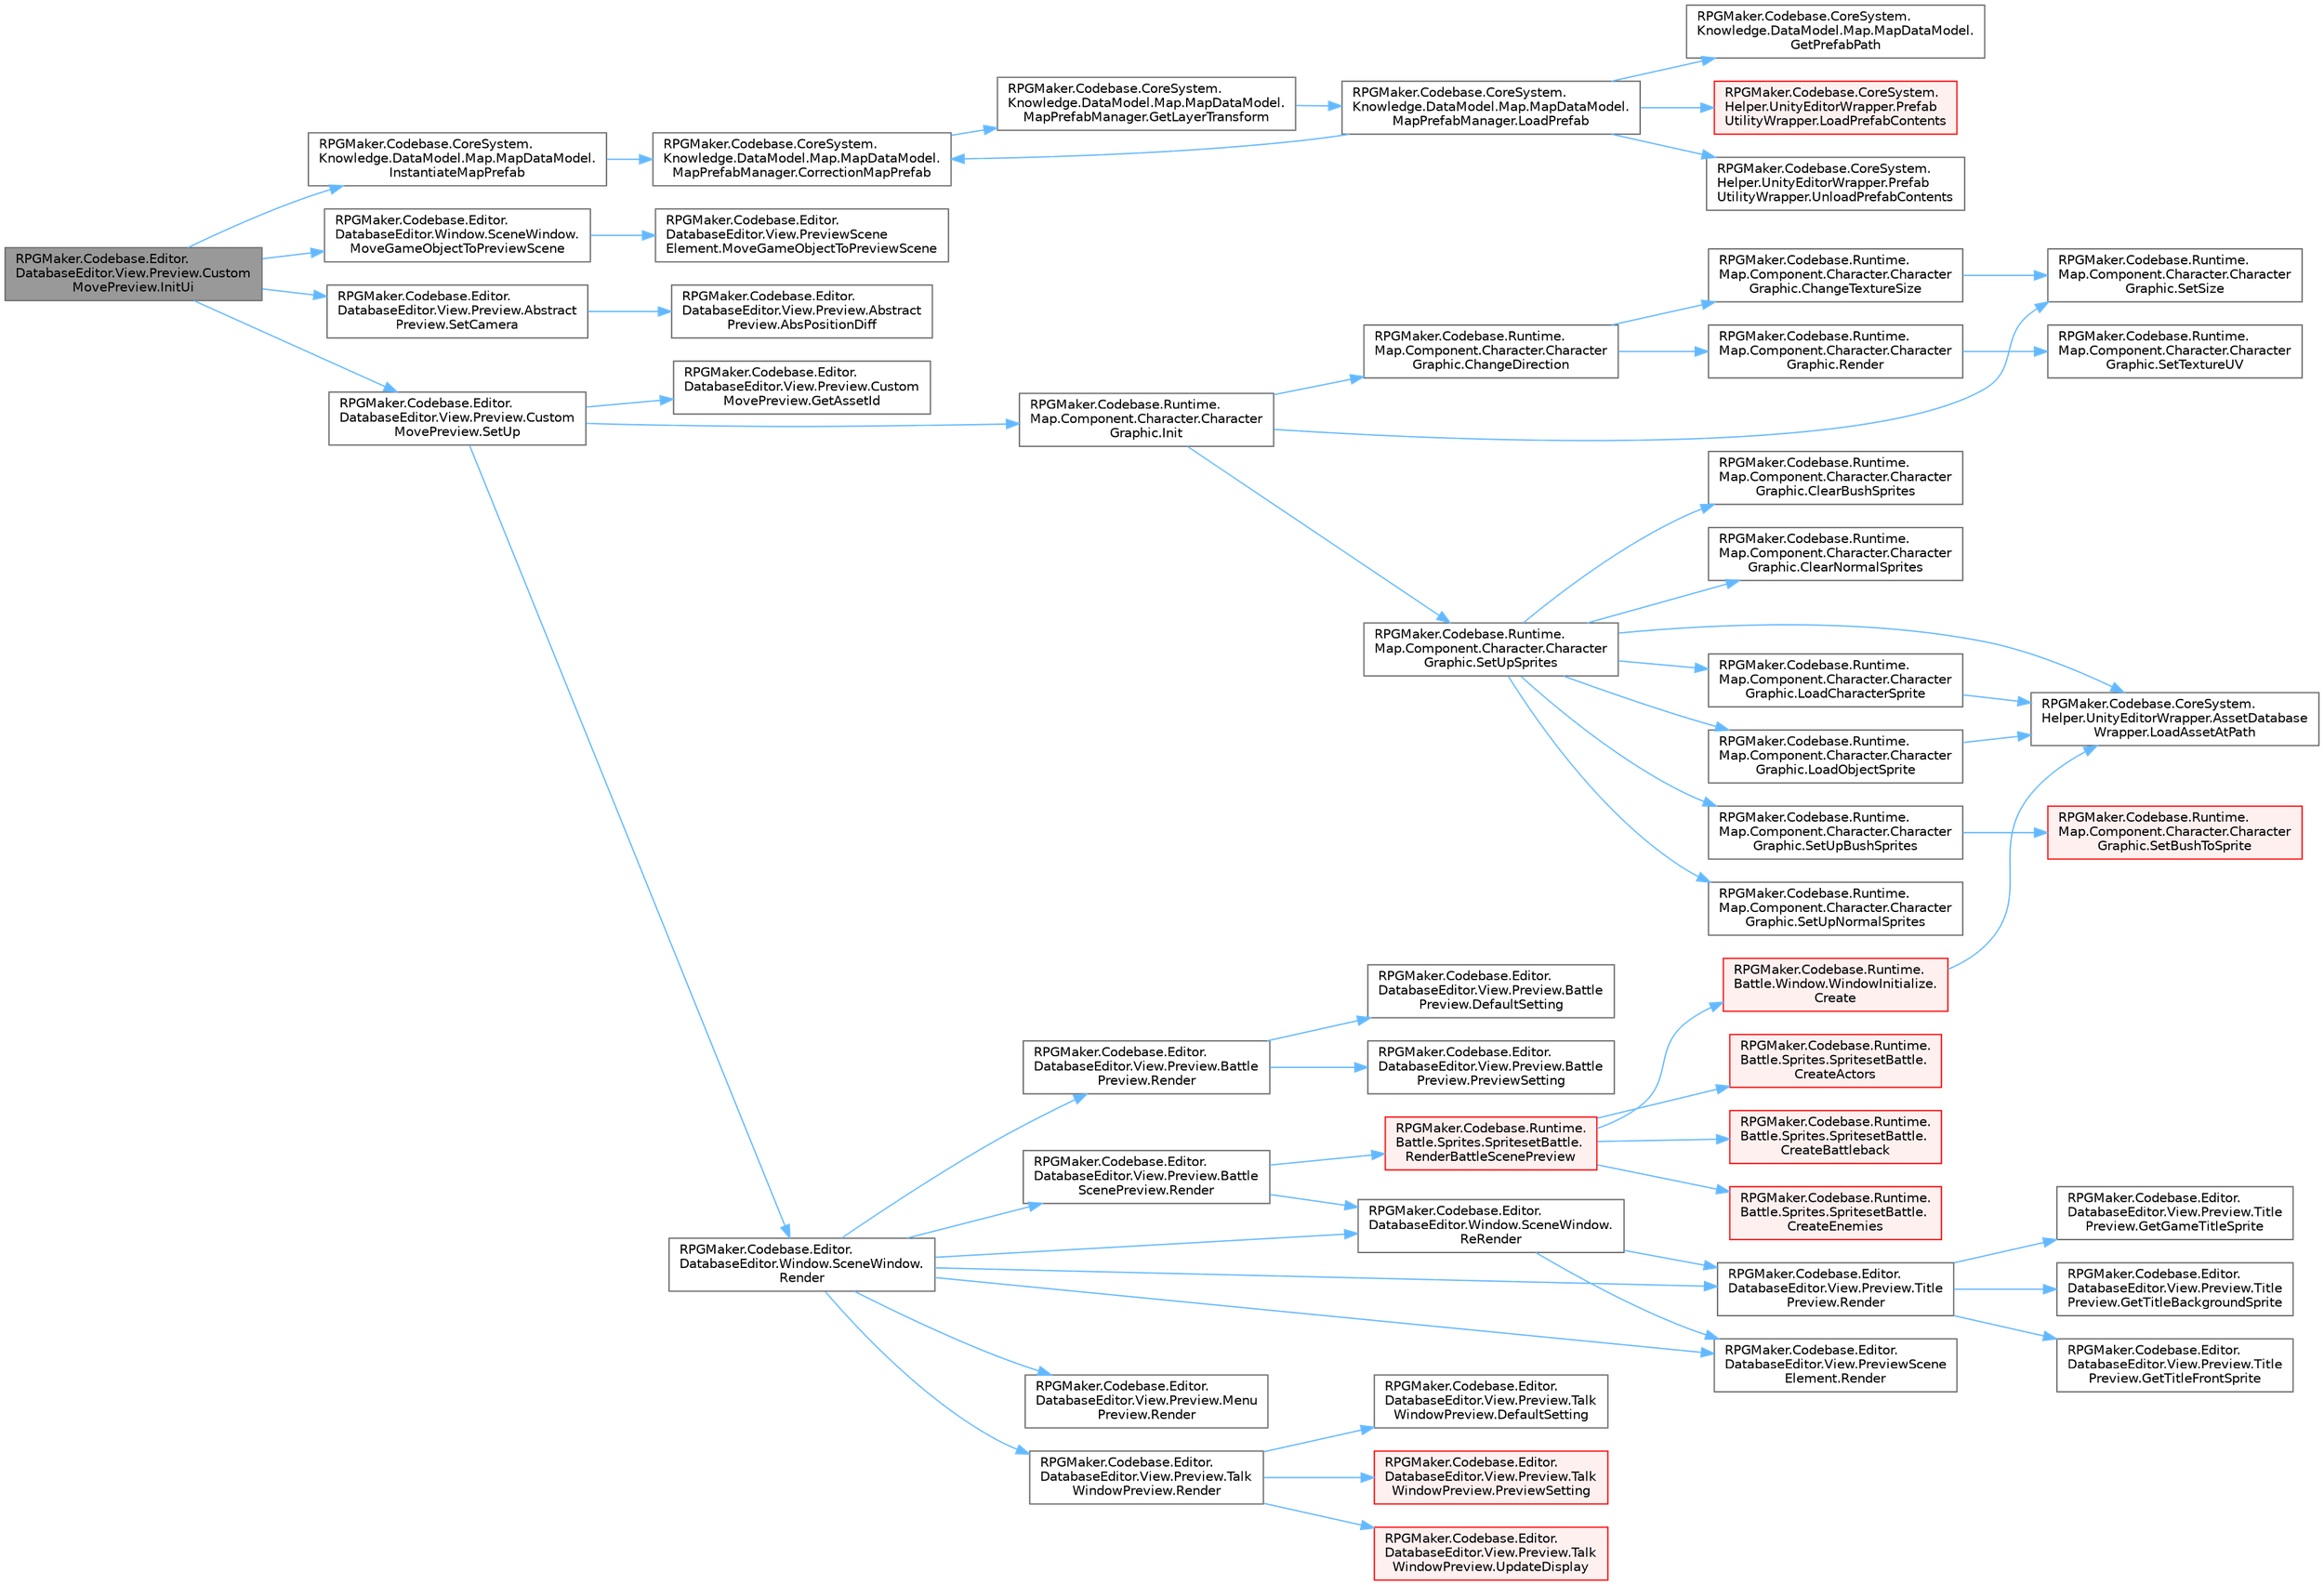 digraph "RPGMaker.Codebase.Editor.DatabaseEditor.View.Preview.CustomMovePreview.InitUi"
{
 // LATEX_PDF_SIZE
  bgcolor="transparent";
  edge [fontname=Helvetica,fontsize=10,labelfontname=Helvetica,labelfontsize=10];
  node [fontname=Helvetica,fontsize=10,shape=box,height=0.2,width=0.4];
  rankdir="LR";
  Node1 [id="Node000001",label="RPGMaker.Codebase.Editor.\lDatabaseEditor.View.Preview.Custom\lMovePreview.InitUi",height=0.2,width=0.4,color="gray40", fillcolor="grey60", style="filled", fontcolor="black",tooltip="初期状態のUI設定"];
  Node1 -> Node2 [id="edge1_Node000001_Node000002",color="steelblue1",style="solid",tooltip=" "];
  Node2 [id="Node000002",label="RPGMaker.Codebase.CoreSystem.\lKnowledge.DataModel.Map.MapDataModel.\lInstantiateMapPrefab",height=0.2,width=0.4,color="grey40", fillcolor="white", style="filled",URL="$d8/d51/class_r_p_g_maker_1_1_codebase_1_1_core_system_1_1_knowledge_1_1_data_model_1_1_map_1_1_map_data_model.html#a1779428505449acbe542943c6e20ea7b",tooltip="😁 JumpPreviewクラス、RoutePreviewクラス用のマッププレハブのインスタンス化。 これらのクラスは、MapDataModel内のマッププレハブを使用していないので、 MapDataM..."];
  Node2 -> Node3 [id="edge2_Node000002_Node000003",color="steelblue1",style="solid",tooltip=" "];
  Node3 [id="Node000003",label="RPGMaker.Codebase.CoreSystem.\lKnowledge.DataModel.Map.MapDataModel.\lMapPrefabManager.CorrectionMapPrefab",height=0.2,width=0.4,color="grey40", fillcolor="white", style="filled",URL="$dd/db9/class_r_p_g_maker_1_1_codebase_1_1_core_system_1_1_knowledge_1_1_data_model_1_1_map_1_1_map_data_model_1_1_map_prefab_manager.html#affd4bfb9bfd560f9c7d84fc6d740123b",tooltip="😁 新規作成またはロードしたマッププレハブの内容を、使用できる状態に補正する。"];
  Node3 -> Node4 [id="edge3_Node000003_Node000004",color="steelblue1",style="solid",tooltip=" "];
  Node4 [id="Node000004",label="RPGMaker.Codebase.CoreSystem.\lKnowledge.DataModel.Map.MapDataModel.\lMapPrefabManager.GetLayerTransform",height=0.2,width=0.4,color="grey40", fillcolor="white", style="filled",URL="$dd/db9/class_r_p_g_maker_1_1_codebase_1_1_core_system_1_1_knowledge_1_1_data_model_1_1_map_1_1_map_data_model_1_1_map_prefab_manager.html#aa7e10682bd9659bbf64ee1829a5e1f76",tooltip="😁 レイヤー変身取得"];
  Node4 -> Node5 [id="edge4_Node000004_Node000005",color="steelblue1",style="solid",tooltip=" "];
  Node5 [id="Node000005",label="RPGMaker.Codebase.CoreSystem.\lKnowledge.DataModel.Map.MapDataModel.\lMapPrefabManager.LoadPrefab",height=0.2,width=0.4,color="grey40", fillcolor="white", style="filled",URL="$dd/db9/class_r_p_g_maker_1_1_codebase_1_1_core_system_1_1_knowledge_1_1_data_model_1_1_map_1_1_map_data_model_1_1_map_prefab_manager.html#a242e52d6c89e04659a56c186666f512d",tooltip="😁 重いファイルは必要な時にLoadするための処理"];
  Node5 -> Node3 [id="edge5_Node000005_Node000003",color="steelblue1",style="solid",tooltip=" "];
  Node5 -> Node6 [id="edge6_Node000005_Node000006",color="steelblue1",style="solid",tooltip=" "];
  Node6 [id="Node000006",label="RPGMaker.Codebase.CoreSystem.\lKnowledge.DataModel.Map.MapDataModel.\lGetPrefabPath",height=0.2,width=0.4,color="grey40", fillcolor="white", style="filled",URL="$d8/d51/class_r_p_g_maker_1_1_codebase_1_1_core_system_1_1_knowledge_1_1_data_model_1_1_map_1_1_map_data_model.html#a849e43da36a49c1809353e19050800f2",tooltip="😁 プレファブ・パス取得"];
  Node5 -> Node7 [id="edge7_Node000005_Node000007",color="steelblue1",style="solid",tooltip=" "];
  Node7 [id="Node000007",label="RPGMaker.Codebase.CoreSystem.\lHelper.UnityEditorWrapper.Prefab\lUtilityWrapper.LoadPrefabContents",height=0.2,width=0.4,color="red", fillcolor="#FFF0F0", style="filled",URL="$dd/d78/class_r_p_g_maker_1_1_codebase_1_1_core_system_1_1_helper_1_1_unity_editor_wrapper_1_1_prefab_utility_wrapper.html#a0e5484709cd9d49495f730fdd7cc3e84",tooltip="😁 プレファブ内容読込"];
  Node5 -> Node9 [id="edge8_Node000005_Node000009",color="steelblue1",style="solid",tooltip=" "];
  Node9 [id="Node000009",label="RPGMaker.Codebase.CoreSystem.\lHelper.UnityEditorWrapper.Prefab\lUtilityWrapper.UnloadPrefabContents",height=0.2,width=0.4,color="grey40", fillcolor="white", style="filled",URL="$dd/d78/class_r_p_g_maker_1_1_codebase_1_1_core_system_1_1_helper_1_1_unity_editor_wrapper_1_1_prefab_utility_wrapper.html#a53bbabb88d5752c05d2c87b8c5228dec",tooltip="😁 プレファブ内容アンロード"];
  Node1 -> Node10 [id="edge9_Node000001_Node000010",color="steelblue1",style="solid",tooltip=" "];
  Node10 [id="Node000010",label="RPGMaker.Codebase.Editor.\lDatabaseEditor.Window.SceneWindow.\lMoveGameObjectToPreviewScene",height=0.2,width=0.4,color="grey40", fillcolor="white", style="filled",URL="$de/d38/class_r_p_g_maker_1_1_codebase_1_1_editor_1_1_database_editor_1_1_window_1_1_scene_window.html#a8a0832bfa012cec50a9d5ab099396557",tooltip="ゲームオブジェクトを現在属しているシーンからプレビューシーンに移動させる。"];
  Node10 -> Node11 [id="edge10_Node000010_Node000011",color="steelblue1",style="solid",tooltip=" "];
  Node11 [id="Node000011",label="RPGMaker.Codebase.Editor.\lDatabaseEditor.View.PreviewScene\lElement.MoveGameObjectToPreviewScene",height=0.2,width=0.4,color="grey40", fillcolor="white", style="filled",URL="$d1/d39/class_r_p_g_maker_1_1_codebase_1_1_editor_1_1_database_editor_1_1_view_1_1_preview_scene_element.html#a44f6de89204d0a4016588943fcba5cd3",tooltip="ゲームオブジェクトを現在属しているシーンからプレビューシーンに移動させる。"];
  Node1 -> Node12 [id="edge11_Node000001_Node000012",color="steelblue1",style="solid",tooltip=" "];
  Node12 [id="Node000012",label="RPGMaker.Codebase.Editor.\lDatabaseEditor.View.Preview.Abstract\lPreview.SetCamera",height=0.2,width=0.4,color="grey40", fillcolor="white", style="filled",URL="$d3/dfd/class_r_p_g_maker_1_1_codebase_1_1_editor_1_1_database_editor_1_1_view_1_1_preview_1_1_abstract_preview.html#a581e3d689741cdece8173b7c87bbcff0",tooltip="😁 カメラ設定"];
  Node12 -> Node13 [id="edge12_Node000012_Node000013",color="steelblue1",style="solid",tooltip=" "];
  Node13 [id="Node000013",label="RPGMaker.Codebase.Editor.\lDatabaseEditor.View.Preview.Abstract\lPreview.AbsPositionDiff",height=0.2,width=0.4,color="grey40", fillcolor="white", style="filled",URL="$d3/dfd/class_r_p_g_maker_1_1_codebase_1_1_editor_1_1_database_editor_1_1_view_1_1_preview_1_1_abstract_preview.html#ad4746bfae83d0abd02f74485948d870e",tooltip="😁 絶対値位置差分"];
  Node1 -> Node14 [id="edge13_Node000001_Node000014",color="steelblue1",style="solid",tooltip=" "];
  Node14 [id="Node000014",label="RPGMaker.Codebase.Editor.\lDatabaseEditor.View.Preview.Custom\lMovePreview.SetUp",height=0.2,width=0.4,color="grey40", fillcolor="white", style="filled",URL="$d3/dc0/class_r_p_g_maker_1_1_codebase_1_1_editor_1_1_database_editor_1_1_view_1_1_preview_1_1_custom_move_preview.html#a56e7fa77d099e2cd7a85ad304d0c7d18",tooltip="😁 設定"];
  Node14 -> Node15 [id="edge14_Node000014_Node000015",color="steelblue1",style="solid",tooltip=" "];
  Node15 [id="Node000015",label="RPGMaker.Codebase.Editor.\lDatabaseEditor.View.Preview.Custom\lMovePreview.GetAssetId",height=0.2,width=0.4,color="grey40", fillcolor="white", style="filled",URL="$d3/dc0/class_r_p_g_maker_1_1_codebase_1_1_editor_1_1_database_editor_1_1_view_1_1_preview_1_1_custom_move_preview.html#ab33ee4b13ba88c3cfeecd812cbf87ea6",tooltip="対象ID設定"];
  Node14 -> Node16 [id="edge15_Node000014_Node000016",color="steelblue1",style="solid",tooltip=" "];
  Node16 [id="Node000016",label="RPGMaker.Codebase.Runtime.\lMap.Component.Character.Character\lGraphic.Init",height=0.2,width=0.4,color="grey40", fillcolor="white", style="filled",URL="$da/d44/class_r_p_g_maker_1_1_codebase_1_1_runtime_1_1_map_1_1_component_1_1_character_1_1_character_graphic.html#a2d910728c7f3bbfc4fc684ed3fd3d2b7",tooltip="😁 初期化"];
  Node16 -> Node17 [id="edge16_Node000016_Node000017",color="steelblue1",style="solid",tooltip=" "];
  Node17 [id="Node000017",label="RPGMaker.Codebase.Runtime.\lMap.Component.Character.Character\lGraphic.ChangeDirection",height=0.2,width=0.4,color="grey40", fillcolor="white", style="filled",URL="$da/d44/class_r_p_g_maker_1_1_codebase_1_1_runtime_1_1_map_1_1_component_1_1_character_1_1_character_graphic.html#a8d5ab5c51f8f01da17e02ee445042c14",tooltip="😁 向き変更"];
  Node17 -> Node18 [id="edge17_Node000017_Node000018",color="steelblue1",style="solid",tooltip=" "];
  Node18 [id="Node000018",label="RPGMaker.Codebase.Runtime.\lMap.Component.Character.Character\lGraphic.ChangeTextureSize",height=0.2,width=0.4,color="grey40", fillcolor="white", style="filled",URL="$da/d44/class_r_p_g_maker_1_1_codebase_1_1_runtime_1_1_map_1_1_component_1_1_character_1_1_character_graphic.html#a989e537181ea19d26d9acd928ec8a5bb",tooltip="😁 テクスチャー・サイズ変更"];
  Node18 -> Node19 [id="edge18_Node000018_Node000019",color="steelblue1",style="solid",tooltip=" "];
  Node19 [id="Node000019",label="RPGMaker.Codebase.Runtime.\lMap.Component.Character.Character\lGraphic.SetSize",height=0.2,width=0.4,color="grey40", fillcolor="white", style="filled",URL="$da/d44/class_r_p_g_maker_1_1_codebase_1_1_runtime_1_1_map_1_1_component_1_1_character_1_1_character_graphic.html#aaa9f4eb137cf35444b27a3f9fb85b9a3",tooltip="😁 サイズ設定(1.0が100%)"];
  Node17 -> Node20 [id="edge19_Node000017_Node000020",color="steelblue1",style="solid",tooltip=" "];
  Node20 [id="Node000020",label="RPGMaker.Codebase.Runtime.\lMap.Component.Character.Character\lGraphic.Render",height=0.2,width=0.4,color="grey40", fillcolor="white", style="filled",URL="$da/d44/class_r_p_g_maker_1_1_codebase_1_1_runtime_1_1_map_1_1_component_1_1_character_1_1_character_graphic.html#a134cd935141a449e9086842b576c0b55",tooltip="😁 描画"];
  Node20 -> Node21 [id="edge20_Node000020_Node000021",color="steelblue1",style="solid",tooltip=" "];
  Node21 [id="Node000021",label="RPGMaker.Codebase.Runtime.\lMap.Component.Character.Character\lGraphic.SetTextureUV",height=0.2,width=0.4,color="grey40", fillcolor="white", style="filled",URL="$da/d44/class_r_p_g_maker_1_1_codebase_1_1_runtime_1_1_map_1_1_component_1_1_character_1_1_character_graphic.html#a802f61436b5d8021cc65e2a4437bca6f",tooltip="😁 テクスチャUVの設定"];
  Node16 -> Node19 [id="edge21_Node000016_Node000019",color="steelblue1",style="solid",tooltip=" "];
  Node16 -> Node22 [id="edge22_Node000016_Node000022",color="steelblue1",style="solid",tooltip=" "];
  Node22 [id="Node000022",label="RPGMaker.Codebase.Runtime.\lMap.Component.Character.Character\lGraphic.SetUpSprites",height=0.2,width=0.4,color="grey40", fillcolor="white", style="filled",URL="$da/d44/class_r_p_g_maker_1_1_codebase_1_1_runtime_1_1_map_1_1_component_1_1_character_1_1_character_graphic.html#a3e1f746cb6c8892d8e9e5422da0cf30b",tooltip="😁 上スプライト設定"];
  Node22 -> Node23 [id="edge23_Node000022_Node000023",color="steelblue1",style="solid",tooltip=" "];
  Node23 [id="Node000023",label="RPGMaker.Codebase.Runtime.\lMap.Component.Character.Character\lGraphic.ClearBushSprites",height=0.2,width=0.4,color="grey40", fillcolor="white", style="filled",URL="$da/d44/class_r_p_g_maker_1_1_codebase_1_1_runtime_1_1_map_1_1_component_1_1_character_1_1_character_graphic.html#a53c283c3e6ec5a2d569e963f68af9f6e",tooltip="😁 藪スプライトをクリアー"];
  Node22 -> Node24 [id="edge24_Node000022_Node000024",color="steelblue1",style="solid",tooltip=" "];
  Node24 [id="Node000024",label="RPGMaker.Codebase.Runtime.\lMap.Component.Character.Character\lGraphic.ClearNormalSprites",height=0.2,width=0.4,color="grey40", fillcolor="white", style="filled",URL="$da/d44/class_r_p_g_maker_1_1_codebase_1_1_runtime_1_1_map_1_1_component_1_1_character_1_1_character_graphic.html#abb6664f9f7c6cc01115984c8b124abce",tooltip="😁 通常スプライトをクリアー"];
  Node22 -> Node25 [id="edge25_Node000022_Node000025",color="steelblue1",style="solid",tooltip=" "];
  Node25 [id="Node000025",label="RPGMaker.Codebase.CoreSystem.\lHelper.UnityEditorWrapper.AssetDatabase\lWrapper.LoadAssetAtPath",height=0.2,width=0.4,color="grey40", fillcolor="white", style="filled",URL="$d9/d20/class_r_p_g_maker_1_1_codebase_1_1_core_system_1_1_helper_1_1_unity_editor_wrapper_1_1_asset_database_wrapper.html#a471f932b0479bad28c9fd1b02f1d5d7a",tooltip="😁 パスで資産読込"];
  Node22 -> Node26 [id="edge26_Node000022_Node000026",color="steelblue1",style="solid",tooltip=" "];
  Node26 [id="Node000026",label="RPGMaker.Codebase.Runtime.\lMap.Component.Character.Character\lGraphic.LoadCharacterSprite",height=0.2,width=0.4,color="grey40", fillcolor="white", style="filled",URL="$da/d44/class_r_p_g_maker_1_1_codebase_1_1_runtime_1_1_map_1_1_component_1_1_character_1_1_character_graphic.html#a468467d196ac3edc219f79a9c79b6372",tooltip="😁 キャラクター用画像の読込"];
  Node26 -> Node25 [id="edge27_Node000026_Node000025",color="steelblue1",style="solid",tooltip=" "];
  Node22 -> Node27 [id="edge28_Node000022_Node000027",color="steelblue1",style="solid",tooltip=" "];
  Node27 [id="Node000027",label="RPGMaker.Codebase.Runtime.\lMap.Component.Character.Character\lGraphic.LoadObjectSprite",height=0.2,width=0.4,color="grey40", fillcolor="white", style="filled",URL="$da/d44/class_r_p_g_maker_1_1_codebase_1_1_runtime_1_1_map_1_1_component_1_1_character_1_1_character_graphic.html#a0d2204119ac9d4c4ac00fe8a0b64d1ba",tooltip="😁 オブジェクト用画像の読込"];
  Node27 -> Node25 [id="edge29_Node000027_Node000025",color="steelblue1",style="solid",tooltip=" "];
  Node22 -> Node28 [id="edge30_Node000022_Node000028",color="steelblue1",style="solid",tooltip=" "];
  Node28 [id="Node000028",label="RPGMaker.Codebase.Runtime.\lMap.Component.Character.Character\lGraphic.SetUpBushSprites",height=0.2,width=0.4,color="grey40", fillcolor="white", style="filled",URL="$da/d44/class_r_p_g_maker_1_1_codebase_1_1_runtime_1_1_map_1_1_component_1_1_character_1_1_character_graphic.html#a4d9afb1f7a61bc689a322ee5fbf95c23",tooltip="😁 上藪スプライト設定"];
  Node28 -> Node29 [id="edge31_Node000028_Node000029",color="steelblue1",style="solid",tooltip=" "];
  Node29 [id="Node000029",label="RPGMaker.Codebase.Runtime.\lMap.Component.Character.Character\lGraphic.SetBushToSprite",height=0.2,width=0.4,color="red", fillcolor="#FFF0F0", style="filled",URL="$da/d44/class_r_p_g_maker_1_1_codebase_1_1_runtime_1_1_map_1_1_component_1_1_character_1_1_character_graphic.html#a875120333d9e083b20bc5bcbc395bf87",tooltip="😁 茂み時の足元を半透明に"];
  Node22 -> Node31 [id="edge32_Node000022_Node000031",color="steelblue1",style="solid",tooltip=" "];
  Node31 [id="Node000031",label="RPGMaker.Codebase.Runtime.\lMap.Component.Character.Character\lGraphic.SetUpNormalSprites",height=0.2,width=0.4,color="grey40", fillcolor="white", style="filled",URL="$da/d44/class_r_p_g_maker_1_1_codebase_1_1_runtime_1_1_map_1_1_component_1_1_character_1_1_character_graphic.html#a151b0974993da0664344e768a28a9d55",tooltip="😁 上通常スプライト設定"];
  Node14 -> Node32 [id="edge33_Node000014_Node000032",color="steelblue1",style="solid",tooltip=" "];
  Node32 [id="Node000032",label="RPGMaker.Codebase.Editor.\lDatabaseEditor.Window.SceneWindow.\lRender",height=0.2,width=0.4,color="grey40", fillcolor="white", style="filled",URL="$de/d38/class_r_p_g_maker_1_1_codebase_1_1_editor_1_1_database_editor_1_1_window_1_1_scene_window.html#ac894062a7b4e348a75d3536693344516",tooltip=" "];
  Node32 -> Node33 [id="edge34_Node000032_Node000033",color="steelblue1",style="solid",tooltip=" "];
  Node33 [id="Node000033",label="RPGMaker.Codebase.Editor.\lDatabaseEditor.View.Preview.Battle\lPreview.Render",height=0.2,width=0.4,color="grey40", fillcolor="white", style="filled",URL="$d5/dc1/class_r_p_g_maker_1_1_codebase_1_1_editor_1_1_database_editor_1_1_view_1_1_preview_1_1_battle_preview.html#a8e0dedf440bdc9e7cdf3f2069f80d298",tooltip=" "];
  Node33 -> Node34 [id="edge35_Node000033_Node000034",color="steelblue1",style="solid",tooltip=" "];
  Node34 [id="Node000034",label="RPGMaker.Codebase.Editor.\lDatabaseEditor.View.Preview.Battle\lPreview.DefaultSetting",height=0.2,width=0.4,color="grey40", fillcolor="white", style="filled",URL="$d5/dc1/class_r_p_g_maker_1_1_codebase_1_1_editor_1_1_database_editor_1_1_view_1_1_preview_1_1_battle_preview.html#a3dd399965809eed8923495795dd4635a",tooltip="初期状態の設定（保存する際に呼び出す）"];
  Node33 -> Node35 [id="edge36_Node000033_Node000035",color="steelblue1",style="solid",tooltip=" "];
  Node35 [id="Node000035",label="RPGMaker.Codebase.Editor.\lDatabaseEditor.View.Preview.Battle\lPreview.PreviewSetting",height=0.2,width=0.4,color="grey40", fillcolor="white", style="filled",URL="$d5/dc1/class_r_p_g_maker_1_1_codebase_1_1_editor_1_1_database_editor_1_1_view_1_1_preview_1_1_battle_preview.html#ad07cfae116eabfebe3104bb680dcb109",tooltip="Preview表示用の設定"];
  Node32 -> Node36 [id="edge37_Node000032_Node000036",color="steelblue1",style="solid",tooltip=" "];
  Node36 [id="Node000036",label="RPGMaker.Codebase.Editor.\lDatabaseEditor.View.Preview.Battle\lScenePreview.Render",height=0.2,width=0.4,color="grey40", fillcolor="white", style="filled",URL="$d4/dea/class_r_p_g_maker_1_1_codebase_1_1_editor_1_1_database_editor_1_1_view_1_1_preview_1_1_battle_scene_preview.html#ab62fe9691b014192f1398dd5d7c3493b",tooltip=" "];
  Node36 -> Node37 [id="edge38_Node000036_Node000037",color="steelblue1",style="solid",tooltip=" "];
  Node37 [id="Node000037",label="RPGMaker.Codebase.Runtime.\lBattle.Sprites.SpritesetBattle.\lRenderBattleScenePreview",height=0.2,width=0.4,color="red", fillcolor="#FFF0F0", style="filled",URL="$de/ddd/class_r_p_g_maker_1_1_codebase_1_1_runtime_1_1_battle_1_1_sprites_1_1_spriteset_battle.html#a1051239bc642c5ebe7b20df0bf065374",tooltip="😁 バトルシーンプレビュー表示。"];
  Node37 -> Node38 [id="edge39_Node000037_Node000038",color="steelblue1",style="solid",tooltip=" "];
  Node38 [id="Node000038",label="RPGMaker.Codebase.Runtime.\lBattle.Window.WindowInitialize.\lCreate",height=0.2,width=0.4,color="red", fillcolor="#FFF0F0", style="filled",URL="$d1/de3/class_r_p_g_maker_1_1_codebase_1_1_runtime_1_1_battle_1_1_window_1_1_window_initialize.html#aef66d454b0c451e57239453eb098288b",tooltip="😁 バトル用のPrefabをロードする"];
  Node38 -> Node25 [id="edge40_Node000038_Node000025",color="steelblue1",style="solid",tooltip=" "];
  Node37 -> Node78 [id="edge41_Node000037_Node000078",color="steelblue1",style="solid",tooltip=" "];
  Node78 [id="Node000078",label="RPGMaker.Codebase.Runtime.\lBattle.Sprites.SpritesetBattle.\lCreateActors",height=0.2,width=0.4,color="red", fillcolor="#FFF0F0", style="filled",URL="$de/ddd/class_r_p_g_maker_1_1_codebase_1_1_runtime_1_1_battle_1_1_sprites_1_1_spriteset_battle.html#a0a1d56b16aeadaf9aef0a42466bcfd30",tooltip="😁 アクター生成"];
  Node37 -> Node83 [id="edge42_Node000037_Node000083",color="steelblue1",style="solid",tooltip=" "];
  Node83 [id="Node000083",label="RPGMaker.Codebase.Runtime.\lBattle.Sprites.SpritesetBattle.\lCreateBattleback",height=0.2,width=0.4,color="red", fillcolor="#FFF0F0", style="filled",URL="$de/ddd/class_r_p_g_maker_1_1_codebase_1_1_runtime_1_1_battle_1_1_sprites_1_1_spriteset_battle.html#a6b75373b4abd051421e3737c0956dd08",tooltip="😁 背景画像設定"];
  Node37 -> Node89 [id="edge43_Node000037_Node000089",color="steelblue1",style="solid",tooltip=" "];
  Node89 [id="Node000089",label="RPGMaker.Codebase.Runtime.\lBattle.Sprites.SpritesetBattle.\lCreateEnemies",height=0.2,width=0.4,color="red", fillcolor="#FFF0F0", style="filled",URL="$de/ddd/class_r_p_g_maker_1_1_codebase_1_1_runtime_1_1_battle_1_1_sprites_1_1_spriteset_battle.html#a6a260f15abf89fb492c0ea4b90a5cf6c",tooltip="😁 敵生成"];
  Node36 -> Node98 [id="edge44_Node000036_Node000098",color="steelblue1",style="solid",tooltip=" "];
  Node98 [id="Node000098",label="RPGMaker.Codebase.Editor.\lDatabaseEditor.Window.SceneWindow.\lReRender",height=0.2,width=0.4,color="grey40", fillcolor="white", style="filled",URL="$de/d38/class_r_p_g_maker_1_1_codebase_1_1_editor_1_1_database_editor_1_1_window_1_1_scene_window.html#a63a88985933fb83de28323f1e420a106",tooltip="一定時間後に再描画を行う タイトル画面のメニュー部分が、稀に崩れたまま表示されてしまう問題への対応"];
  Node98 -> Node99 [id="edge45_Node000098_Node000099",color="steelblue1",style="solid",tooltip=" "];
  Node99 [id="Node000099",label="RPGMaker.Codebase.Editor.\lDatabaseEditor.View.Preview.Title\lPreview.Render",height=0.2,width=0.4,color="grey40", fillcolor="white", style="filled",URL="$df/d87/class_r_p_g_maker_1_1_codebase_1_1_editor_1_1_database_editor_1_1_view_1_1_preview_1_1_title_preview.html#a79ee89df0d26b641153c0a9e81c5142e",tooltip=" "];
  Node99 -> Node100 [id="edge46_Node000099_Node000100",color="steelblue1",style="solid",tooltip=" "];
  Node100 [id="Node000100",label="RPGMaker.Codebase.Editor.\lDatabaseEditor.View.Preview.Title\lPreview.GetGameTitleSprite",height=0.2,width=0.4,color="grey40", fillcolor="white", style="filled",URL="$df/d87/class_r_p_g_maker_1_1_codebase_1_1_editor_1_1_database_editor_1_1_view_1_1_preview_1_1_title_preview.html#a5946dc12ab2db2235356116ea23e2577",tooltip=" "];
  Node99 -> Node101 [id="edge47_Node000099_Node000101",color="steelblue1",style="solid",tooltip=" "];
  Node101 [id="Node000101",label="RPGMaker.Codebase.Editor.\lDatabaseEditor.View.Preview.Title\lPreview.GetTitleBackgroundSprite",height=0.2,width=0.4,color="grey40", fillcolor="white", style="filled",URL="$df/d87/class_r_p_g_maker_1_1_codebase_1_1_editor_1_1_database_editor_1_1_view_1_1_preview_1_1_title_preview.html#a01927fd8dc7cbaec3937125b3ad292a6",tooltip=" "];
  Node99 -> Node102 [id="edge48_Node000099_Node000102",color="steelblue1",style="solid",tooltip=" "];
  Node102 [id="Node000102",label="RPGMaker.Codebase.Editor.\lDatabaseEditor.View.Preview.Title\lPreview.GetTitleFrontSprite",height=0.2,width=0.4,color="grey40", fillcolor="white", style="filled",URL="$df/d87/class_r_p_g_maker_1_1_codebase_1_1_editor_1_1_database_editor_1_1_view_1_1_preview_1_1_title_preview.html#a6fb1c514518cf046326afbfc09704756",tooltip=" "];
  Node98 -> Node103 [id="edge49_Node000098_Node000103",color="steelblue1",style="solid",tooltip=" "];
  Node103 [id="Node000103",label="RPGMaker.Codebase.Editor.\lDatabaseEditor.View.PreviewScene\lElement.Render",height=0.2,width=0.4,color="grey40", fillcolor="white", style="filled",URL="$d1/d39/class_r_p_g_maker_1_1_codebase_1_1_editor_1_1_database_editor_1_1_view_1_1_preview_scene_element.html#a75121b89c13a144a13e1c94cb5693d1d",tooltip=" "];
  Node32 -> Node104 [id="edge50_Node000032_Node000104",color="steelblue1",style="solid",tooltip=" "];
  Node104 [id="Node000104",label="RPGMaker.Codebase.Editor.\lDatabaseEditor.View.Preview.Menu\lPreview.Render",height=0.2,width=0.4,color="grey40", fillcolor="white", style="filled",URL="$d8/dc3/class_r_p_g_maker_1_1_codebase_1_1_editor_1_1_database_editor_1_1_view_1_1_preview_1_1_menu_preview.html#a338f08096002d379a45c93d99d92cc4d",tooltip=" "];
  Node32 -> Node105 [id="edge51_Node000032_Node000105",color="steelblue1",style="solid",tooltip=" "];
  Node105 [id="Node000105",label="RPGMaker.Codebase.Editor.\lDatabaseEditor.View.Preview.Talk\lWindowPreview.Render",height=0.2,width=0.4,color="grey40", fillcolor="white", style="filled",URL="$dd/da6/class_r_p_g_maker_1_1_codebase_1_1_editor_1_1_database_editor_1_1_view_1_1_preview_1_1_talk_window_preview.html#a11a7372f11535e49a94b5664dc1a0994",tooltip=" "];
  Node105 -> Node106 [id="edge52_Node000105_Node000106",color="steelblue1",style="solid",tooltip=" "];
  Node106 [id="Node000106",label="RPGMaker.Codebase.Editor.\lDatabaseEditor.View.Preview.Talk\lWindowPreview.DefaultSetting",height=0.2,width=0.4,color="grey40", fillcolor="white", style="filled",URL="$dd/da6/class_r_p_g_maker_1_1_codebase_1_1_editor_1_1_database_editor_1_1_view_1_1_preview_1_1_talk_window_preview.html#a81adb3f53eed7c4d3d1f5e60a72c511c",tooltip="初期状態の設定（保存する際に呼び出す）"];
  Node105 -> Node107 [id="edge53_Node000105_Node000107",color="steelblue1",style="solid",tooltip=" "];
  Node107 [id="Node000107",label="RPGMaker.Codebase.Editor.\lDatabaseEditor.View.Preview.Talk\lWindowPreview.PreviewSetting",height=0.2,width=0.4,color="red", fillcolor="#FFF0F0", style="filled",URL="$dd/da6/class_r_p_g_maker_1_1_codebase_1_1_editor_1_1_database_editor_1_1_view_1_1_preview_1_1_talk_window_preview.html#a6764fec74b71976b3cd58bb29fe999ec",tooltip="Preview表示用の設定"];
  Node105 -> Node109 [id="edge54_Node000105_Node000109",color="steelblue1",style="solid",tooltip=" "];
  Node109 [id="Node000109",label="RPGMaker.Codebase.Editor.\lDatabaseEditor.View.Preview.Talk\lWindowPreview.UpdateDisplay",height=0.2,width=0.4,color="red", fillcolor="#FFF0F0", style="filled",URL="$dd/da6/class_r_p_g_maker_1_1_codebase_1_1_editor_1_1_database_editor_1_1_view_1_1_preview_1_1_talk_window_preview.html#aedad0e5bc90c1f74b770e25d5da61f38",tooltip="表示更新"];
  Node32 -> Node99 [id="edge55_Node000032_Node000099",color="steelblue1",style="solid",tooltip=" "];
  Node32 -> Node103 [id="edge56_Node000032_Node000103",color="steelblue1",style="solid",tooltip=" "];
  Node32 -> Node98 [id="edge57_Node000032_Node000098",color="steelblue1",style="solid",tooltip=" "];
}
